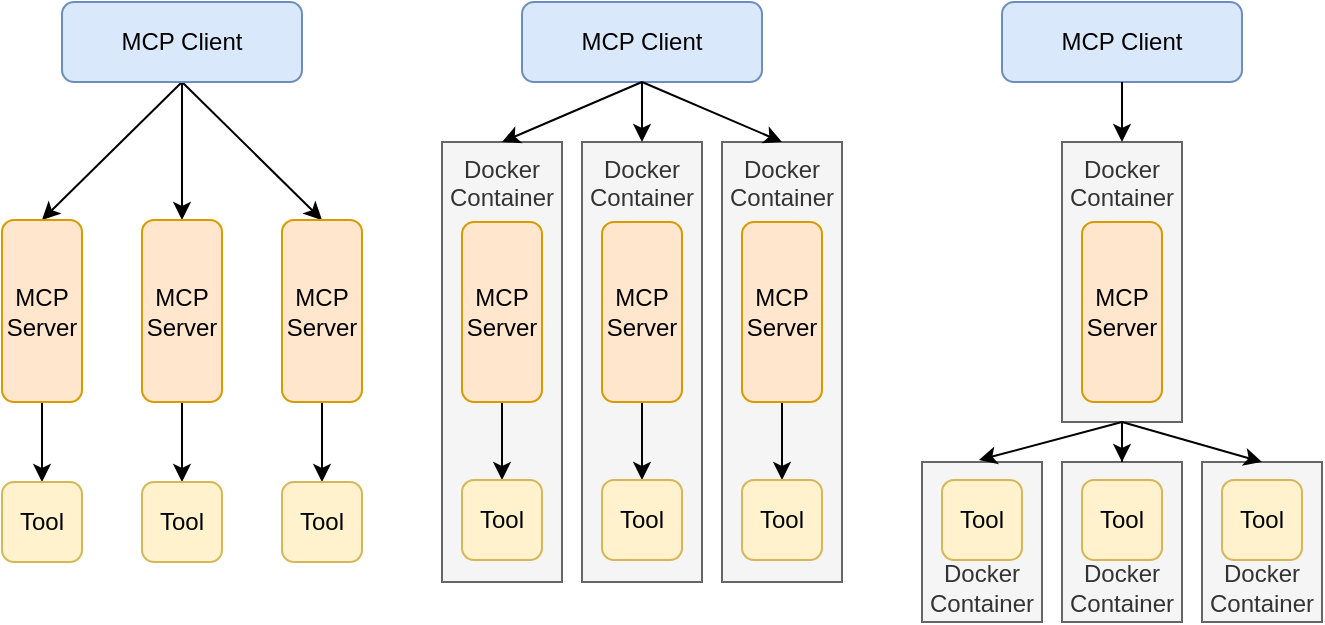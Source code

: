 <mxfile version="28.0.7">
  <diagram name="Seite-1" id="0yMu2bgVcwQ-I8gFiRpK">
    <mxGraphModel dx="1425" dy="786" grid="1" gridSize="10" guides="1" tooltips="1" connect="1" arrows="1" fold="1" page="1" pageScale="1" pageWidth="827" pageHeight="1169" math="0" shadow="0">
      <root>
        <mxCell id="0" />
        <mxCell id="1" parent="0" />
        <mxCell id="iryeiS7iNPTf82SAIa8L-52" value="Docker Container " style="rounded=0;whiteSpace=wrap;html=1;verticalAlign=bottom;fillColor=#f5f5f5;fontColor=#333333;strokeColor=#666666;" vertex="1" parent="1">
          <mxGeometry x="700" y="390" width="60" height="80" as="geometry" />
        </mxCell>
        <mxCell id="iryeiS7iNPTf82SAIa8L-54" value="Docker Container " style="rounded=0;whiteSpace=wrap;html=1;verticalAlign=bottom;fillColor=#f5f5f5;fontColor=#333333;strokeColor=#666666;" vertex="1" parent="1">
          <mxGeometry x="560" y="390" width="60" height="80" as="geometry" />
        </mxCell>
        <mxCell id="iryeiS7iNPTf82SAIa8L-51" value="Docker Container " style="rounded=0;whiteSpace=wrap;html=1;verticalAlign=bottom;fillColor=#f5f5f5;fontColor=#333333;strokeColor=#666666;" vertex="1" parent="1">
          <mxGeometry x="630" y="390" width="60" height="80" as="geometry" />
        </mxCell>
        <mxCell id="iryeiS7iNPTf82SAIa8L-56" style="edgeStyle=orthogonalEdgeStyle;rounded=0;orthogonalLoop=1;jettySize=auto;html=1;" edge="1" parent="1" source="iryeiS7iNPTf82SAIa8L-50" target="iryeiS7iNPTf82SAIa8L-51">
          <mxGeometry relative="1" as="geometry" />
        </mxCell>
        <mxCell id="iryeiS7iNPTf82SAIa8L-50" value="Docker Container " style="rounded=0;whiteSpace=wrap;html=1;verticalAlign=top;fillColor=#f5f5f5;fontColor=#333333;strokeColor=#666666;" vertex="1" parent="1">
          <mxGeometry x="630" y="230" width="60" height="140" as="geometry" />
        </mxCell>
        <mxCell id="iryeiS7iNPTf82SAIa8L-43" value="Docker Container" style="rounded=0;whiteSpace=wrap;html=1;verticalAlign=top;fillColor=#f5f5f5;fontColor=#333333;strokeColor=#666666;" vertex="1" parent="1">
          <mxGeometry x="460" y="230" width="60" height="220" as="geometry" />
        </mxCell>
        <mxCell id="iryeiS7iNPTf82SAIa8L-42" value="Docker Container" style="rounded=0;whiteSpace=wrap;html=1;verticalAlign=top;fillColor=#f5f5f5;fontColor=#333333;strokeColor=#666666;" vertex="1" parent="1">
          <mxGeometry x="390" y="230" width="60" height="220" as="geometry" />
        </mxCell>
        <mxCell id="iryeiS7iNPTf82SAIa8L-41" value="Docker Container" style="rounded=0;whiteSpace=wrap;html=1;verticalAlign=top;fillColor=#f5f5f5;strokeColor=#666666;fontColor=#333333;" vertex="1" parent="1">
          <mxGeometry x="320" y="230" width="60" height="220" as="geometry" />
        </mxCell>
        <mxCell id="iryeiS7iNPTf82SAIa8L-22" style="rounded=0;orthogonalLoop=1;jettySize=auto;html=1;entryX=0.5;entryY=0;entryDx=0;entryDy=0;exitX=0.5;exitY=1;exitDx=0;exitDy=0;" edge="1" parent="1" source="iryeiS7iNPTf82SAIa8L-1" target="iryeiS7iNPTf82SAIa8L-4">
          <mxGeometry relative="1" as="geometry" />
        </mxCell>
        <mxCell id="iryeiS7iNPTf82SAIa8L-23" style="edgeStyle=orthogonalEdgeStyle;rounded=0;orthogonalLoop=1;jettySize=auto;html=1;" edge="1" parent="1" source="iryeiS7iNPTf82SAIa8L-1" target="iryeiS7iNPTf82SAIa8L-5">
          <mxGeometry relative="1" as="geometry" />
        </mxCell>
        <mxCell id="iryeiS7iNPTf82SAIa8L-24" style="rounded=0;orthogonalLoop=1;jettySize=auto;html=1;entryX=0.5;entryY=0;entryDx=0;entryDy=0;exitX=0.5;exitY=1;exitDx=0;exitDy=0;" edge="1" parent="1" source="iryeiS7iNPTf82SAIa8L-1" target="iryeiS7iNPTf82SAIa8L-6">
          <mxGeometry relative="1" as="geometry" />
        </mxCell>
        <mxCell id="iryeiS7iNPTf82SAIa8L-1" value="MCP Client" style="rounded=1;whiteSpace=wrap;html=1;fillColor=#dae8fc;strokeColor=#6c8ebf;" vertex="1" parent="1">
          <mxGeometry x="130" y="160" width="120" height="40" as="geometry" />
        </mxCell>
        <mxCell id="iryeiS7iNPTf82SAIa8L-2" value="MCP Client" style="rounded=1;whiteSpace=wrap;html=1;fillColor=#dae8fc;strokeColor=#6c8ebf;" vertex="1" parent="1">
          <mxGeometry x="360" y="160" width="120" height="40" as="geometry" />
        </mxCell>
        <mxCell id="iryeiS7iNPTf82SAIa8L-3" value="MCP Client" style="rounded=1;whiteSpace=wrap;html=1;fillColor=#dae8fc;strokeColor=#6c8ebf;" vertex="1" parent="1">
          <mxGeometry x="600" y="160" width="120" height="40" as="geometry" />
        </mxCell>
        <mxCell id="iryeiS7iNPTf82SAIa8L-31" style="edgeStyle=orthogonalEdgeStyle;rounded=0;orthogonalLoop=1;jettySize=auto;html=1;entryX=0.5;entryY=0;entryDx=0;entryDy=0;" edge="1" parent="1" source="iryeiS7iNPTf82SAIa8L-4" target="iryeiS7iNPTf82SAIa8L-13">
          <mxGeometry relative="1" as="geometry" />
        </mxCell>
        <mxCell id="iryeiS7iNPTf82SAIa8L-4" value="MCP Server" style="rounded=1;whiteSpace=wrap;html=1;fillColor=#ffe6cc;strokeColor=#d79b00;" vertex="1" parent="1">
          <mxGeometry x="100" y="269" width="40" height="91" as="geometry" />
        </mxCell>
        <mxCell id="iryeiS7iNPTf82SAIa8L-32" style="edgeStyle=orthogonalEdgeStyle;rounded=0;orthogonalLoop=1;jettySize=auto;html=1;entryX=0.5;entryY=0;entryDx=0;entryDy=0;" edge="1" parent="1" source="iryeiS7iNPTf82SAIa8L-5" target="iryeiS7iNPTf82SAIa8L-14">
          <mxGeometry relative="1" as="geometry" />
        </mxCell>
        <mxCell id="iryeiS7iNPTf82SAIa8L-5" value="MCP Server" style="rounded=1;whiteSpace=wrap;html=1;fillColor=#ffe6cc;strokeColor=#d79b00;" vertex="1" parent="1">
          <mxGeometry x="170" y="269" width="40" height="91" as="geometry" />
        </mxCell>
        <mxCell id="iryeiS7iNPTf82SAIa8L-33" style="edgeStyle=orthogonalEdgeStyle;rounded=0;orthogonalLoop=1;jettySize=auto;html=1;entryX=0.5;entryY=0;entryDx=0;entryDy=0;" edge="1" parent="1" source="iryeiS7iNPTf82SAIa8L-6" target="iryeiS7iNPTf82SAIa8L-15">
          <mxGeometry relative="1" as="geometry" />
        </mxCell>
        <mxCell id="iryeiS7iNPTf82SAIa8L-6" value="MCP Server" style="rounded=1;whiteSpace=wrap;html=1;fillColor=#ffe6cc;strokeColor=#d79b00;" vertex="1" parent="1">
          <mxGeometry x="240" y="269" width="40" height="91" as="geometry" />
        </mxCell>
        <mxCell id="iryeiS7iNPTf82SAIa8L-34" style="edgeStyle=orthogonalEdgeStyle;rounded=0;orthogonalLoop=1;jettySize=auto;html=1;entryX=0.5;entryY=0;entryDx=0;entryDy=0;" edge="1" parent="1" source="iryeiS7iNPTf82SAIa8L-7" target="iryeiS7iNPTf82SAIa8L-16">
          <mxGeometry relative="1" as="geometry" />
        </mxCell>
        <mxCell id="iryeiS7iNPTf82SAIa8L-7" value="MCP Server" style="rounded=1;whiteSpace=wrap;html=1;fillColor=#ffe6cc;strokeColor=#d79b00;" vertex="1" parent="1">
          <mxGeometry x="330" y="270" width="40" height="90" as="geometry" />
        </mxCell>
        <mxCell id="iryeiS7iNPTf82SAIa8L-35" style="edgeStyle=orthogonalEdgeStyle;rounded=0;orthogonalLoop=1;jettySize=auto;html=1;entryX=0.5;entryY=0;entryDx=0;entryDy=0;" edge="1" parent="1" source="iryeiS7iNPTf82SAIa8L-8" target="iryeiS7iNPTf82SAIa8L-17">
          <mxGeometry relative="1" as="geometry" />
        </mxCell>
        <mxCell id="iryeiS7iNPTf82SAIa8L-8" value="MCP Server" style="rounded=1;whiteSpace=wrap;html=1;fillColor=#ffe6cc;strokeColor=#d79b00;" vertex="1" parent="1">
          <mxGeometry x="400" y="270" width="40" height="90" as="geometry" />
        </mxCell>
        <mxCell id="iryeiS7iNPTf82SAIa8L-36" style="edgeStyle=orthogonalEdgeStyle;rounded=0;orthogonalLoop=1;jettySize=auto;html=1;entryX=0.5;entryY=0;entryDx=0;entryDy=0;" edge="1" parent="1" source="iryeiS7iNPTf82SAIa8L-9" target="iryeiS7iNPTf82SAIa8L-18">
          <mxGeometry relative="1" as="geometry" />
        </mxCell>
        <mxCell id="iryeiS7iNPTf82SAIa8L-9" value="MCP Server" style="rounded=1;whiteSpace=wrap;html=1;fillColor=#ffe6cc;strokeColor=#d79b00;" vertex="1" parent="1">
          <mxGeometry x="470" y="270" width="40" height="90" as="geometry" />
        </mxCell>
        <mxCell id="iryeiS7iNPTf82SAIa8L-37" style="rounded=0;orthogonalLoop=1;jettySize=auto;html=1;entryX=0.474;entryY=-0.012;entryDx=0;entryDy=0;exitX=0.5;exitY=1;exitDx=0;exitDy=0;entryPerimeter=0;" edge="1" parent="1" source="iryeiS7iNPTf82SAIa8L-50" target="iryeiS7iNPTf82SAIa8L-54">
          <mxGeometry relative="1" as="geometry">
            <mxPoint x="590" y="409" as="sourcePoint" />
            <mxPoint x="590" y="439" as="targetPoint" />
          </mxGeometry>
        </mxCell>
        <mxCell id="iryeiS7iNPTf82SAIa8L-11" value="MCP Server" style="rounded=1;whiteSpace=wrap;html=1;fillColor=#ffe6cc;strokeColor=#d79b00;" vertex="1" parent="1">
          <mxGeometry x="640" y="270" width="40" height="90" as="geometry" />
        </mxCell>
        <mxCell id="iryeiS7iNPTf82SAIa8L-40" style="rounded=0;orthogonalLoop=1;jettySize=auto;html=1;entryX=0.5;entryY=0;entryDx=0;entryDy=0;exitX=0.5;exitY=1;exitDx=0;exitDy=0;" edge="1" parent="1" source="iryeiS7iNPTf82SAIa8L-50" target="iryeiS7iNPTf82SAIa8L-52">
          <mxGeometry relative="1" as="geometry">
            <mxPoint x="660" y="390" as="sourcePoint" />
            <mxPoint x="730" y="439" as="targetPoint" />
          </mxGeometry>
        </mxCell>
        <mxCell id="iryeiS7iNPTf82SAIa8L-13" value="Tool" style="rounded=1;whiteSpace=wrap;html=1;fillColor=#fff2cc;strokeColor=#d6b656;" vertex="1" parent="1">
          <mxGeometry x="100" y="400" width="40" height="40" as="geometry" />
        </mxCell>
        <mxCell id="iryeiS7iNPTf82SAIa8L-14" value="Tool" style="rounded=1;whiteSpace=wrap;html=1;fillColor=#fff2cc;strokeColor=#d6b656;" vertex="1" parent="1">
          <mxGeometry x="170" y="400" width="40" height="40" as="geometry" />
        </mxCell>
        <mxCell id="iryeiS7iNPTf82SAIa8L-15" value="Tool" style="rounded=1;whiteSpace=wrap;html=1;fillColor=#fff2cc;strokeColor=#d6b656;" vertex="1" parent="1">
          <mxGeometry x="240" y="400" width="40" height="40" as="geometry" />
        </mxCell>
        <mxCell id="iryeiS7iNPTf82SAIa8L-16" value="Tool" style="rounded=1;whiteSpace=wrap;html=1;fillColor=#fff2cc;strokeColor=#d6b656;" vertex="1" parent="1">
          <mxGeometry x="330" y="399" width="40" height="40" as="geometry" />
        </mxCell>
        <mxCell id="iryeiS7iNPTf82SAIa8L-17" value="Tool" style="rounded=1;whiteSpace=wrap;html=1;fillColor=#fff2cc;strokeColor=#d6b656;" vertex="1" parent="1">
          <mxGeometry x="400" y="399" width="40" height="40" as="geometry" />
        </mxCell>
        <mxCell id="iryeiS7iNPTf82SAIa8L-18" value="Tool" style="rounded=1;whiteSpace=wrap;html=1;fillColor=#fff2cc;strokeColor=#d6b656;" vertex="1" parent="1">
          <mxGeometry x="470" y="399" width="40" height="40" as="geometry" />
        </mxCell>
        <mxCell id="iryeiS7iNPTf82SAIa8L-20" value="Tool" style="rounded=1;whiteSpace=wrap;html=1;fillColor=#fff2cc;strokeColor=#d6b656;" vertex="1" parent="1">
          <mxGeometry x="640" y="399" width="40" height="40" as="geometry" />
        </mxCell>
        <mxCell id="iryeiS7iNPTf82SAIa8L-44" style="rounded=0;orthogonalLoop=1;jettySize=auto;html=1;entryX=0.5;entryY=0;entryDx=0;entryDy=0;exitX=0.5;exitY=1;exitDx=0;exitDy=0;" edge="1" parent="1" target="iryeiS7iNPTf82SAIa8L-41">
          <mxGeometry relative="1" as="geometry">
            <mxPoint x="420" y="200" as="sourcePoint" />
            <mxPoint x="350" y="240" as="targetPoint" />
          </mxGeometry>
        </mxCell>
        <mxCell id="iryeiS7iNPTf82SAIa8L-45" style="edgeStyle=orthogonalEdgeStyle;rounded=0;orthogonalLoop=1;jettySize=auto;html=1;" edge="1" parent="1">
          <mxGeometry relative="1" as="geometry">
            <mxPoint x="420" y="200" as="sourcePoint" />
            <mxPoint x="420" y="230" as="targetPoint" />
          </mxGeometry>
        </mxCell>
        <mxCell id="iryeiS7iNPTf82SAIa8L-46" style="rounded=0;orthogonalLoop=1;jettySize=auto;html=1;entryX=0.5;entryY=0;entryDx=0;entryDy=0;exitX=0.5;exitY=1;exitDx=0;exitDy=0;" edge="1" parent="1" target="iryeiS7iNPTf82SAIa8L-43">
          <mxGeometry relative="1" as="geometry">
            <mxPoint x="420" y="200" as="sourcePoint" />
            <mxPoint x="490" y="240" as="targetPoint" />
          </mxGeometry>
        </mxCell>
        <mxCell id="iryeiS7iNPTf82SAIa8L-48" style="edgeStyle=orthogonalEdgeStyle;rounded=0;orthogonalLoop=1;jettySize=auto;html=1;" edge="1" parent="1">
          <mxGeometry relative="1" as="geometry">
            <mxPoint x="660" y="200" as="sourcePoint" />
            <mxPoint x="660" y="230" as="targetPoint" />
          </mxGeometry>
        </mxCell>
        <mxCell id="iryeiS7iNPTf82SAIa8L-53" value="Tool" style="rounded=1;whiteSpace=wrap;html=1;fillColor=#fff2cc;strokeColor=#d6b656;" vertex="1" parent="1">
          <mxGeometry x="710" y="399" width="40" height="40" as="geometry" />
        </mxCell>
        <mxCell id="iryeiS7iNPTf82SAIa8L-55" value="Tool" style="rounded=1;whiteSpace=wrap;html=1;fillColor=#fff2cc;strokeColor=#d6b656;" vertex="1" parent="1">
          <mxGeometry x="570" y="399" width="40" height="40" as="geometry" />
        </mxCell>
      </root>
    </mxGraphModel>
  </diagram>
</mxfile>
